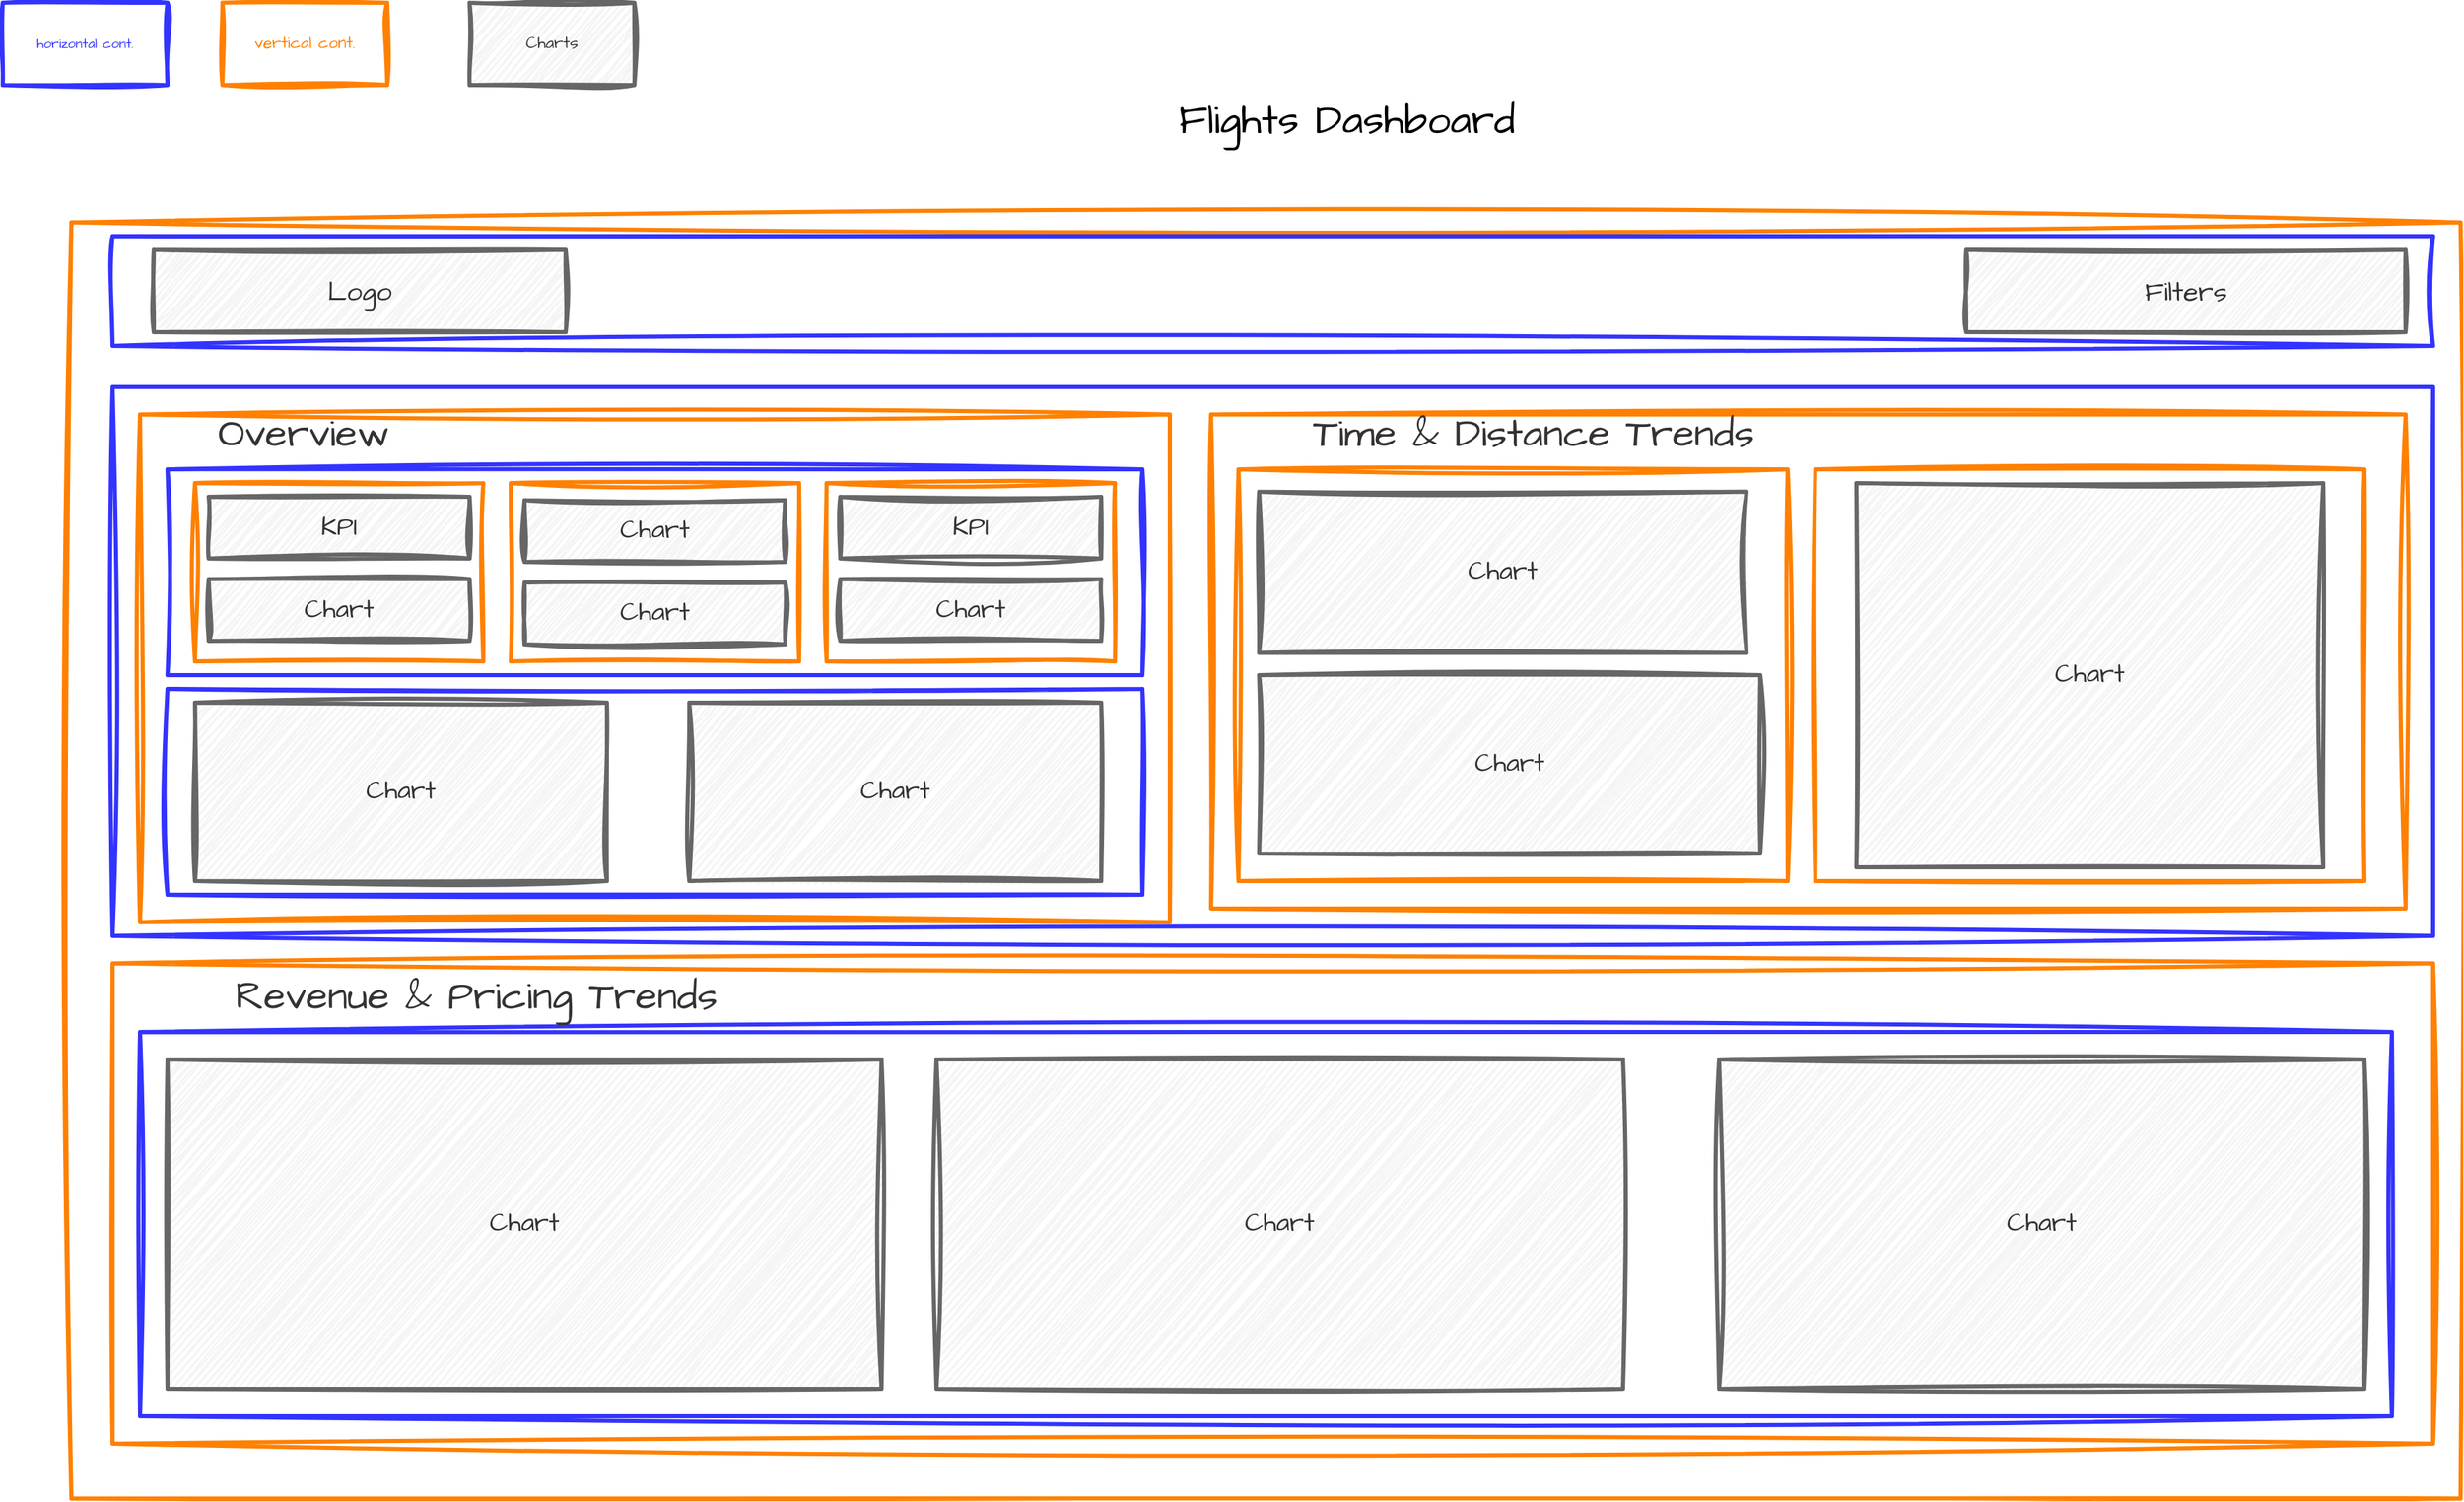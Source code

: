 <mxfile version="26.0.16">
  <diagram name="Page-1" id="tE3GSP45QJ0txsVd7130">
    <mxGraphModel dx="3269" dy="1242" grid="1" gridSize="10" guides="1" tooltips="1" connect="1" arrows="1" fold="1" page="1" pageScale="1" pageWidth="1169" pageHeight="1654" math="0" shadow="0">
      <root>
        <mxCell id="0" />
        <mxCell id="1" parent="0" />
        <mxCell id="VDVDFzgHB-JuVDirw6ij-2" value="&lt;font style=&quot;color: rgb(255, 128, 0);&quot;&gt;vertical cont.&lt;/font&gt;" style="rounded=0;whiteSpace=wrap;html=1;hachureGap=4;fontFamily=Architects Daughter;fontSource=https%3A%2F%2Ffonts.googleapis.com%2Fcss%3Ffamily%3DArchitects%2BDaughter;fillColor=none;strokeColor=#FF8000;strokeWidth=3;fontColor=#000000;glass=0;shadow=0;sketch=1;curveFitting=1;jiggle=2;" parent="1" vertex="1">
          <mxGeometry x="-990" y="10" width="120" height="60" as="geometry" />
        </mxCell>
        <mxCell id="VDVDFzgHB-JuVDirw6ij-3" value="&lt;font style=&quot;color: rgb(51, 51, 255);&quot; size=&quot;1&quot;&gt;horizontal cont.&lt;/font&gt;" style="rounded=0;whiteSpace=wrap;html=1;sketch=1;hachureGap=4;jiggle=2;curveFitting=1;fontFamily=Architects Daughter;fontSource=https%3A%2F%2Ffonts.googleapis.com%2Fcss%3Ffamily%3DArchitects%2BDaughter;fillColor=none;strokeColor=#3333FF;gradientColor=none;strokeWidth=3;" parent="1" vertex="1">
          <mxGeometry x="-1150" y="10" width="120" height="60" as="geometry" />
        </mxCell>
        <mxCell id="VDVDFzgHB-JuVDirw6ij-4" value="Charts" style="rounded=0;whiteSpace=wrap;html=1;sketch=1;hachureGap=4;jiggle=2;curveFitting=1;fontFamily=Architects Daughter;fontSource=https%3A%2F%2Ffonts.googleapis.com%2Fcss%3Ffamily%3DArchitects%2BDaughter;fillColor=#f5f5f5;fontColor=#333333;strokeColor=#666666;strokeWidth=3;" parent="1" vertex="1">
          <mxGeometry x="-810" y="10" width="120" height="60" as="geometry" />
        </mxCell>
        <mxCell id="VDVDFzgHB-JuVDirw6ij-10" value="" style="rounded=0;whiteSpace=wrap;html=1;hachureGap=4;fontFamily=Architects Daughter;fontSource=https%3A%2F%2Ffonts.googleapis.com%2Fcss%3Ffamily%3DArchitects%2BDaughter;fillColor=none;strokeColor=#FF8000;strokeWidth=3;fontColor=#000000;glass=0;shadow=0;sketch=1;curveFitting=1;jiggle=2;" parent="1" vertex="1">
          <mxGeometry x="-1100" y="170" width="1740" height="930" as="geometry" />
        </mxCell>
        <mxCell id="VDVDFzgHB-JuVDirw6ij-14" value="" style="rounded=0;whiteSpace=wrap;html=1;sketch=1;hachureGap=4;jiggle=2;curveFitting=1;fontFamily=Architects Daughter;fontSource=https%3A%2F%2Ffonts.googleapis.com%2Fcss%3Ffamily%3DArchitects%2BDaughter;fillColor=none;strokeColor=#3333FF;gradientColor=none;strokeWidth=3;" parent="1" vertex="1">
          <mxGeometry x="-1070" y="180" width="1690" height="80" as="geometry" />
        </mxCell>
        <mxCell id="VDVDFzgHB-JuVDirw6ij-20" value="" style="rounded=0;whiteSpace=wrap;html=1;sketch=1;hachureGap=4;jiggle=2;curveFitting=1;fontFamily=Architects Daughter;fontSource=https%3A%2F%2Ffonts.googleapis.com%2Fcss%3Ffamily%3DArchitects%2BDaughter;fillColor=none;strokeColor=#3333FF;gradientColor=none;strokeWidth=3;" parent="1" vertex="1">
          <mxGeometry x="-1070" y="290" width="1690" height="400" as="geometry" />
        </mxCell>
        <mxCell id="VDVDFzgHB-JuVDirw6ij-21" value="" style="rounded=0;whiteSpace=wrap;html=1;sketch=1;hachureGap=4;jiggle=2;curveFitting=1;fontFamily=Architects Daughter;fontSource=https%3A%2F%2Ffonts.googleapis.com%2Fcss%3Ffamily%3DArchitects%2BDaughter;fillColor=none;strokeColor=#FF8000;gradientColor=none;strokeWidth=3;" parent="1" vertex="1">
          <mxGeometry x="-1070" y="710" width="1690" height="350" as="geometry" />
        </mxCell>
        <mxCell id="VDVDFzgHB-JuVDirw6ij-22" value="" style="rounded=0;whiteSpace=wrap;html=1;hachureGap=4;fontFamily=Architects Daughter;fontSource=https%3A%2F%2Ffonts.googleapis.com%2Fcss%3Ffamily%3DArchitects%2BDaughter;fillColor=none;strokeColor=#FF8000;strokeWidth=3;fontColor=#000000;glass=0;shadow=0;sketch=1;curveFitting=1;jiggle=2;" parent="1" vertex="1">
          <mxGeometry x="-1050" y="310" width="750" height="370" as="geometry" />
        </mxCell>
        <mxCell id="VDVDFzgHB-JuVDirw6ij-25" value="" style="rounded=0;whiteSpace=wrap;html=1;sketch=1;hachureGap=4;jiggle=2;curveFitting=1;fontFamily=Architects Daughter;fontSource=https%3A%2F%2Ffonts.googleapis.com%2Fcss%3Ffamily%3DArchitects%2BDaughter;fillColor=none;strokeColor=#3333FF;gradientColor=none;strokeWidth=3;" parent="1" vertex="1">
          <mxGeometry x="-1030" y="350" width="710" height="150" as="geometry" />
        </mxCell>
        <mxCell id="VDVDFzgHB-JuVDirw6ij-26" value="" style="rounded=0;whiteSpace=wrap;html=1;sketch=1;hachureGap=4;jiggle=2;curveFitting=1;fontFamily=Architects Daughter;fontSource=https%3A%2F%2Ffonts.googleapis.com%2Fcss%3Ffamily%3DArchitects%2BDaughter;fillColor=none;strokeColor=#3333FF;gradientColor=none;strokeWidth=3;" parent="1" vertex="1">
          <mxGeometry x="-1030" y="510" width="710" height="150" as="geometry" />
        </mxCell>
        <mxCell id="VDVDFzgHB-JuVDirw6ij-27" value="" style="rounded=0;whiteSpace=wrap;html=1;sketch=1;hachureGap=4;jiggle=2;curveFitting=1;fontFamily=Architects Daughter;fontSource=https%3A%2F%2Ffonts.googleapis.com%2Fcss%3Ffamily%3DArchitects%2BDaughter;fillColor=none;strokeColor=#FF8000;gradientColor=none;strokeWidth=3;" parent="1" vertex="1">
          <mxGeometry x="-270" y="310" width="870" height="360" as="geometry" />
        </mxCell>
        <mxCell id="VDVDFzgHB-JuVDirw6ij-28" value="" style="rounded=0;whiteSpace=wrap;html=1;sketch=1;hachureGap=4;jiggle=2;curveFitting=1;fontFamily=Architects Daughter;fontSource=https%3A%2F%2Ffonts.googleapis.com%2Fcss%3Ffamily%3DArchitects%2BDaughter;fillColor=none;strokeColor=#3333FF;gradientColor=none;strokeWidth=3;" parent="1" vertex="1">
          <mxGeometry x="-1050" y="760" width="1640" height="280" as="geometry" />
        </mxCell>
        <mxCell id="VDVDFzgHB-JuVDirw6ij-32" value="" style="rounded=0;whiteSpace=wrap;html=1;hachureGap=4;fontFamily=Architects Daughter;fontSource=https%3A%2F%2Ffonts.googleapis.com%2Fcss%3Ffamily%3DArchitects%2BDaughter;fillColor=none;strokeColor=#FF8000;strokeWidth=3;fontColor=#000000;glass=0;shadow=0;sketch=1;curveFitting=1;jiggle=2;" parent="1" vertex="1">
          <mxGeometry x="-1010" y="360" width="210" height="130" as="geometry" />
        </mxCell>
        <mxCell id="VDVDFzgHB-JuVDirw6ij-33" value="" style="rounded=0;whiteSpace=wrap;html=1;hachureGap=4;fontFamily=Architects Daughter;fontSource=https%3A%2F%2Ffonts.googleapis.com%2Fcss%3Ffamily%3DArchitects%2BDaughter;fillColor=none;strokeColor=#FF8000;strokeWidth=3;fontColor=#000000;glass=0;shadow=0;sketch=1;curveFitting=1;jiggle=2;" parent="1" vertex="1">
          <mxGeometry x="-780" y="360" width="210" height="130" as="geometry" />
        </mxCell>
        <mxCell id="VDVDFzgHB-JuVDirw6ij-34" value="" style="rounded=0;whiteSpace=wrap;html=1;hachureGap=4;fontFamily=Architects Daughter;fontSource=https%3A%2F%2Ffonts.googleapis.com%2Fcss%3Ffamily%3DArchitects%2BDaughter;fillColor=none;strokeColor=#FF8000;strokeWidth=3;fontColor=#000000;glass=0;shadow=0;sketch=1;curveFitting=1;jiggle=2;" parent="1" vertex="1">
          <mxGeometry x="-550" y="360" width="210" height="130" as="geometry" />
        </mxCell>
        <mxCell id="VDVDFzgHB-JuVDirw6ij-35" value="&lt;span style=&quot;font-size: 19px;&quot;&gt;Chart&lt;/span&gt;" style="rounded=0;whiteSpace=wrap;html=1;sketch=1;hachureGap=4;jiggle=2;curveFitting=1;fontFamily=Architects Daughter;fontSource=https%3A%2F%2Ffonts.googleapis.com%2Fcss%3Ffamily%3DArchitects%2BDaughter;fillColor=#f5f5f5;fontColor=#333333;strokeColor=#666666;strokeWidth=3;" parent="1" vertex="1">
          <mxGeometry x="200" y="360" width="340" height="280" as="geometry" />
        </mxCell>
        <mxCell id="VDVDFzgHB-JuVDirw6ij-38" value="&lt;span style=&quot;font-size: 19px;&quot;&gt;Chart&lt;/span&gt;" style="rounded=0;whiteSpace=wrap;html=1;sketch=1;hachureGap=4;jiggle=2;curveFitting=1;fontFamily=Architects Daughter;fontSource=https%3A%2F%2Ffonts.googleapis.com%2Fcss%3Ffamily%3DArchitects%2BDaughter;fillColor=#f5f5f5;fontColor=#333333;strokeColor=#666666;strokeWidth=3;" parent="1" vertex="1">
          <mxGeometry x="-1030" y="780" width="520" height="240" as="geometry" />
        </mxCell>
        <mxCell id="VDVDFzgHB-JuVDirw6ij-39" value="&lt;span style=&quot;font-size: 19px;&quot;&gt;Chart&lt;/span&gt;" style="rounded=0;whiteSpace=wrap;html=1;sketch=1;hachureGap=4;jiggle=2;curveFitting=1;fontFamily=Architects Daughter;fontSource=https%3A%2F%2Ffonts.googleapis.com%2Fcss%3Ffamily%3DArchitects%2BDaughter;fillColor=#f5f5f5;fontColor=#333333;strokeColor=#666666;strokeWidth=3;" parent="1" vertex="1">
          <mxGeometry x="-470" y="780" width="500" height="240" as="geometry" />
        </mxCell>
        <mxCell id="VDVDFzgHB-JuVDirw6ij-40" value="&lt;span style=&quot;font-size: 19px;&quot;&gt;Chart&lt;/span&gt;" style="rounded=0;whiteSpace=wrap;html=1;sketch=1;hachureGap=4;jiggle=2;curveFitting=1;fontFamily=Architects Daughter;fontSource=https%3A%2F%2Ffonts.googleapis.com%2Fcss%3Ffamily%3DArchitects%2BDaughter;fillColor=#f5f5f5;fontColor=#333333;strokeColor=#666666;strokeWidth=3;" parent="1" vertex="1">
          <mxGeometry x="100" y="780" width="470" height="240" as="geometry" />
        </mxCell>
        <mxCell id="VDVDFzgHB-JuVDirw6ij-41" value="&lt;span style=&quot;font-size: 19px;&quot;&gt;KPI&lt;/span&gt;" style="rounded=0;whiteSpace=wrap;html=1;sketch=1;hachureGap=4;jiggle=2;curveFitting=1;fontFamily=Architects Daughter;fontSource=https%3A%2F%2Ffonts.googleapis.com%2Fcss%3Ffamily%3DArchitects%2BDaughter;fillColor=#f5f5f5;fontColor=#333333;strokeColor=#666666;strokeWidth=3;" parent="1" vertex="1">
          <mxGeometry x="-1000" y="370" width="190" height="45" as="geometry" />
        </mxCell>
        <mxCell id="VDVDFzgHB-JuVDirw6ij-42" value="&lt;span style=&quot;font-size: 19px;&quot;&gt;Chart&lt;/span&gt;" style="rounded=0;whiteSpace=wrap;html=1;sketch=1;hachureGap=4;jiggle=2;curveFitting=1;fontFamily=Architects Daughter;fontSource=https%3A%2F%2Ffonts.googleapis.com%2Fcss%3Ffamily%3DArchitects%2BDaughter;fillColor=#f5f5f5;fontColor=#333333;strokeColor=#666666;strokeWidth=3;" parent="1" vertex="1">
          <mxGeometry x="-1000" y="430" width="190" height="45" as="geometry" />
        </mxCell>
        <mxCell id="VDVDFzgHB-JuVDirw6ij-43" value="&lt;span style=&quot;font-size: 19px;&quot;&gt;KPI&lt;/span&gt;" style="rounded=0;whiteSpace=wrap;html=1;sketch=1;hachureGap=4;jiggle=2;curveFitting=1;fontFamily=Architects Daughter;fontSource=https%3A%2F%2Ffonts.googleapis.com%2Fcss%3Ffamily%3DArchitects%2BDaughter;fillColor=#f5f5f5;fontColor=#333333;strokeColor=#666666;strokeWidth=3;" parent="1" vertex="1">
          <mxGeometry x="-540" y="370" width="190" height="45" as="geometry" />
        </mxCell>
        <mxCell id="VDVDFzgHB-JuVDirw6ij-44" value="&lt;span style=&quot;font-size: 19px;&quot;&gt;Chart&lt;/span&gt;" style="rounded=0;whiteSpace=wrap;html=1;sketch=1;hachureGap=4;jiggle=2;curveFitting=1;fontFamily=Architects Daughter;fontSource=https%3A%2F%2Ffonts.googleapis.com%2Fcss%3Ffamily%3DArchitects%2BDaughter;fillColor=#f5f5f5;fontColor=#333333;strokeColor=#666666;strokeWidth=3;" parent="1" vertex="1">
          <mxGeometry x="-540" y="430" width="190" height="45" as="geometry" />
        </mxCell>
        <mxCell id="VDVDFzgHB-JuVDirw6ij-47" value="&lt;span style=&quot;font-size: 19px;&quot;&gt;Chart&lt;/span&gt;" style="rounded=0;whiteSpace=wrap;html=1;sketch=1;hachureGap=4;jiggle=2;curveFitting=1;fontFamily=Architects Daughter;fontSource=https%3A%2F%2Ffonts.googleapis.com%2Fcss%3Ffamily%3DArchitects%2BDaughter;fillColor=#f5f5f5;fontColor=#333333;strokeColor=#666666;strokeWidth=3;" parent="1" vertex="1">
          <mxGeometry x="-770" y="372.5" width="190" height="45" as="geometry" />
        </mxCell>
        <mxCell id="VDVDFzgHB-JuVDirw6ij-48" value="&lt;span style=&quot;font-size: 19px;&quot;&gt;Chart&lt;/span&gt;" style="rounded=0;whiteSpace=wrap;html=1;sketch=1;hachureGap=4;jiggle=2;curveFitting=1;fontFamily=Architects Daughter;fontSource=https%3A%2F%2Ffonts.googleapis.com%2Fcss%3Ffamily%3DArchitects%2BDaughter;fillColor=#f5f5f5;fontColor=#333333;strokeColor=#666666;strokeWidth=3;" parent="1" vertex="1">
          <mxGeometry x="-770" y="432.5" width="190" height="45" as="geometry" />
        </mxCell>
        <mxCell id="VDVDFzgHB-JuVDirw6ij-49" value="&lt;span style=&quot;font-size: 19px;&quot;&gt;Chart&lt;/span&gt;" style="rounded=0;whiteSpace=wrap;html=1;sketch=1;hachureGap=4;jiggle=2;curveFitting=1;fontFamily=Architects Daughter;fontSource=https%3A%2F%2Ffonts.googleapis.com%2Fcss%3Ffamily%3DArchitects%2BDaughter;fillColor=#f5f5f5;fontColor=#333333;strokeColor=#666666;strokeWidth=3;" parent="1" vertex="1">
          <mxGeometry x="-1010" y="520" width="300" height="130" as="geometry" />
        </mxCell>
        <mxCell id="VDVDFzgHB-JuVDirw6ij-50" value="&lt;span style=&quot;font-size: 19px;&quot;&gt;Chart&lt;/span&gt;" style="rounded=0;whiteSpace=wrap;html=1;sketch=1;hachureGap=4;jiggle=2;curveFitting=1;fontFamily=Architects Daughter;fontSource=https%3A%2F%2Ffonts.googleapis.com%2Fcss%3Ffamily%3DArchitects%2BDaughter;fillColor=#f5f5f5;fontColor=#333333;strokeColor=#666666;strokeWidth=3;" parent="1" vertex="1">
          <mxGeometry x="-650" y="520" width="300" height="130" as="geometry" />
        </mxCell>
        <mxCell id="VDVDFzgHB-JuVDirw6ij-51" value="&lt;font style=&quot;font-size: 29px;&quot; color=&quot;#333333&quot;&gt;Overview&amp;nbsp;&lt;/font&gt;" style="text;html=1;align=center;verticalAlign=middle;whiteSpace=wrap;rounded=0;fontFamily=Architects Daughter;fontSource=https%3A%2F%2Ffonts.googleapis.com%2Fcss%3Ffamily%3DArchitects%2BDaughter;" parent="1" vertex="1">
          <mxGeometry x="-1020" y="310" width="190" height="30" as="geometry" />
        </mxCell>
        <mxCell id="VDVDFzgHB-JuVDirw6ij-52" value="&lt;font style=&quot;font-size: 20px;&quot;&gt;Logo&lt;/font&gt;" style="rounded=0;whiteSpace=wrap;html=1;sketch=1;hachureGap=4;jiggle=2;curveFitting=1;fontFamily=Architects Daughter;fontSource=https%3A%2F%2Ffonts.googleapis.com%2Fcss%3Ffamily%3DArchitects%2BDaughter;fillColor=#f5f5f5;fontColor=#333333;strokeColor=#666666;strokeWidth=3;" parent="1" vertex="1">
          <mxGeometry x="-1040" y="190" width="300" height="60" as="geometry" />
        </mxCell>
        <mxCell id="VDVDFzgHB-JuVDirw6ij-53" value="&lt;font style=&quot;font-size: 20px;&quot;&gt;Filters&lt;/font&gt;" style="rounded=0;whiteSpace=wrap;html=1;sketch=1;hachureGap=4;jiggle=2;curveFitting=1;fontFamily=Architects Daughter;fontSource=https%3A%2F%2Ffonts.googleapis.com%2Fcss%3Ffamily%3DArchitects%2BDaughter;fillColor=#f5f5f5;fontColor=#333333;strokeColor=#666666;strokeWidth=3;" parent="1" vertex="1">
          <mxGeometry x="280" y="190" width="320" height="60" as="geometry" />
        </mxCell>
        <mxCell id="VDVDFzgHB-JuVDirw6ij-55" value="&lt;font style=&quot;font-size: 29px;&quot; color=&quot;#333333&quot;&gt; Time &amp;amp; Distance Trends&lt;/font&gt;" style="text;html=1;align=center;verticalAlign=middle;whiteSpace=wrap;rounded=0;fontFamily=Architects Daughter;fontSource=https%3A%2F%2Ffonts.googleapis.com%2Fcss%3Ffamily%3DArchitects%2BDaughter;" parent="1" vertex="1">
          <mxGeometry x="-260" y="310" width="450" height="30" as="geometry" />
        </mxCell>
        <mxCell id="VDVDFzgHB-JuVDirw6ij-58" value="&lt;font style=&quot;font-size: 29px;&quot; color=&quot;#333333&quot;&gt;Revenue &amp;amp; Pricing Trends&lt;/font&gt;" style="text;html=1;align=center;verticalAlign=middle;whiteSpace=wrap;rounded=0;fontFamily=Architects Daughter;fontSource=https%3A%2F%2Ffonts.googleapis.com%2Fcss%3Ffamily%3DArchitects%2BDaughter;" parent="1" vertex="1">
          <mxGeometry x="-1000" y="720" width="390" height="30" as="geometry" />
        </mxCell>
        <mxCell id="pgDR8_dSmhPLRK4nY4TC-1" value="" style="rounded=0;whiteSpace=wrap;html=1;hachureGap=4;fontFamily=Architects Daughter;fontSource=https%3A%2F%2Ffonts.googleapis.com%2Fcss%3Ffamily%3DArchitects%2BDaughter;fillColor=none;strokeColor=#FF8000;strokeWidth=3;fontColor=#000000;glass=0;shadow=0;sketch=1;curveFitting=1;jiggle=2;" vertex="1" parent="1">
          <mxGeometry x="-250" y="350" width="400" height="300" as="geometry" />
        </mxCell>
        <mxCell id="pgDR8_dSmhPLRK4nY4TC-2" value="&lt;span style=&quot;font-size: 19px;&quot;&gt;Chart&lt;/span&gt;" style="rounded=0;whiteSpace=wrap;html=1;sketch=1;hachureGap=4;jiggle=2;curveFitting=1;fontFamily=Architects Daughter;fontSource=https%3A%2F%2Ffonts.googleapis.com%2Fcss%3Ffamily%3DArchitects%2BDaughter;fillColor=#f5f5f5;fontColor=#333333;strokeColor=#666666;strokeWidth=3;" vertex="1" parent="1">
          <mxGeometry x="-235" y="366.25" width="355" height="117.5" as="geometry" />
        </mxCell>
        <mxCell id="pgDR8_dSmhPLRK4nY4TC-3" value="&lt;span style=&quot;font-size: 19px;&quot;&gt;Chart&lt;/span&gt;" style="rounded=0;whiteSpace=wrap;html=1;sketch=1;hachureGap=4;jiggle=2;curveFitting=1;fontFamily=Architects Daughter;fontSource=https%3A%2F%2Ffonts.googleapis.com%2Fcss%3Ffamily%3DArchitects%2BDaughter;fillColor=#f5f5f5;fontColor=#333333;strokeColor=#666666;strokeWidth=3;" vertex="1" parent="1">
          <mxGeometry x="-235" y="500" width="365" height="130" as="geometry" />
        </mxCell>
        <mxCell id="pgDR8_dSmhPLRK4nY4TC-4" value="" style="rounded=0;whiteSpace=wrap;html=1;hachureGap=4;fontFamily=Architects Daughter;fontSource=https%3A%2F%2Ffonts.googleapis.com%2Fcss%3Ffamily%3DArchitects%2BDaughter;fillColor=none;strokeColor=#FF8000;strokeWidth=3;fontColor=#000000;glass=0;shadow=0;sketch=1;curveFitting=1;jiggle=2;" vertex="1" parent="1">
          <mxGeometry x="170" y="350" width="400" height="300" as="geometry" />
        </mxCell>
        <mxCell id="pgDR8_dSmhPLRK4nY4TC-5" value="&lt;font style=&quot;font-size: 30px;&quot;&gt;Flights Dashboard&amp;nbsp;&lt;/font&gt;" style="text;html=1;align=center;verticalAlign=middle;whiteSpace=wrap;rounded=0;fontFamily=Architects Daughter;fontSource=https%3A%2F%2Ffonts.googleapis.com%2Fcss%3Ffamily%3DArchitects%2BDaughter;" vertex="1" parent="1">
          <mxGeometry x="-420" y="50" width="510" height="90" as="geometry" />
        </mxCell>
      </root>
    </mxGraphModel>
  </diagram>
</mxfile>
